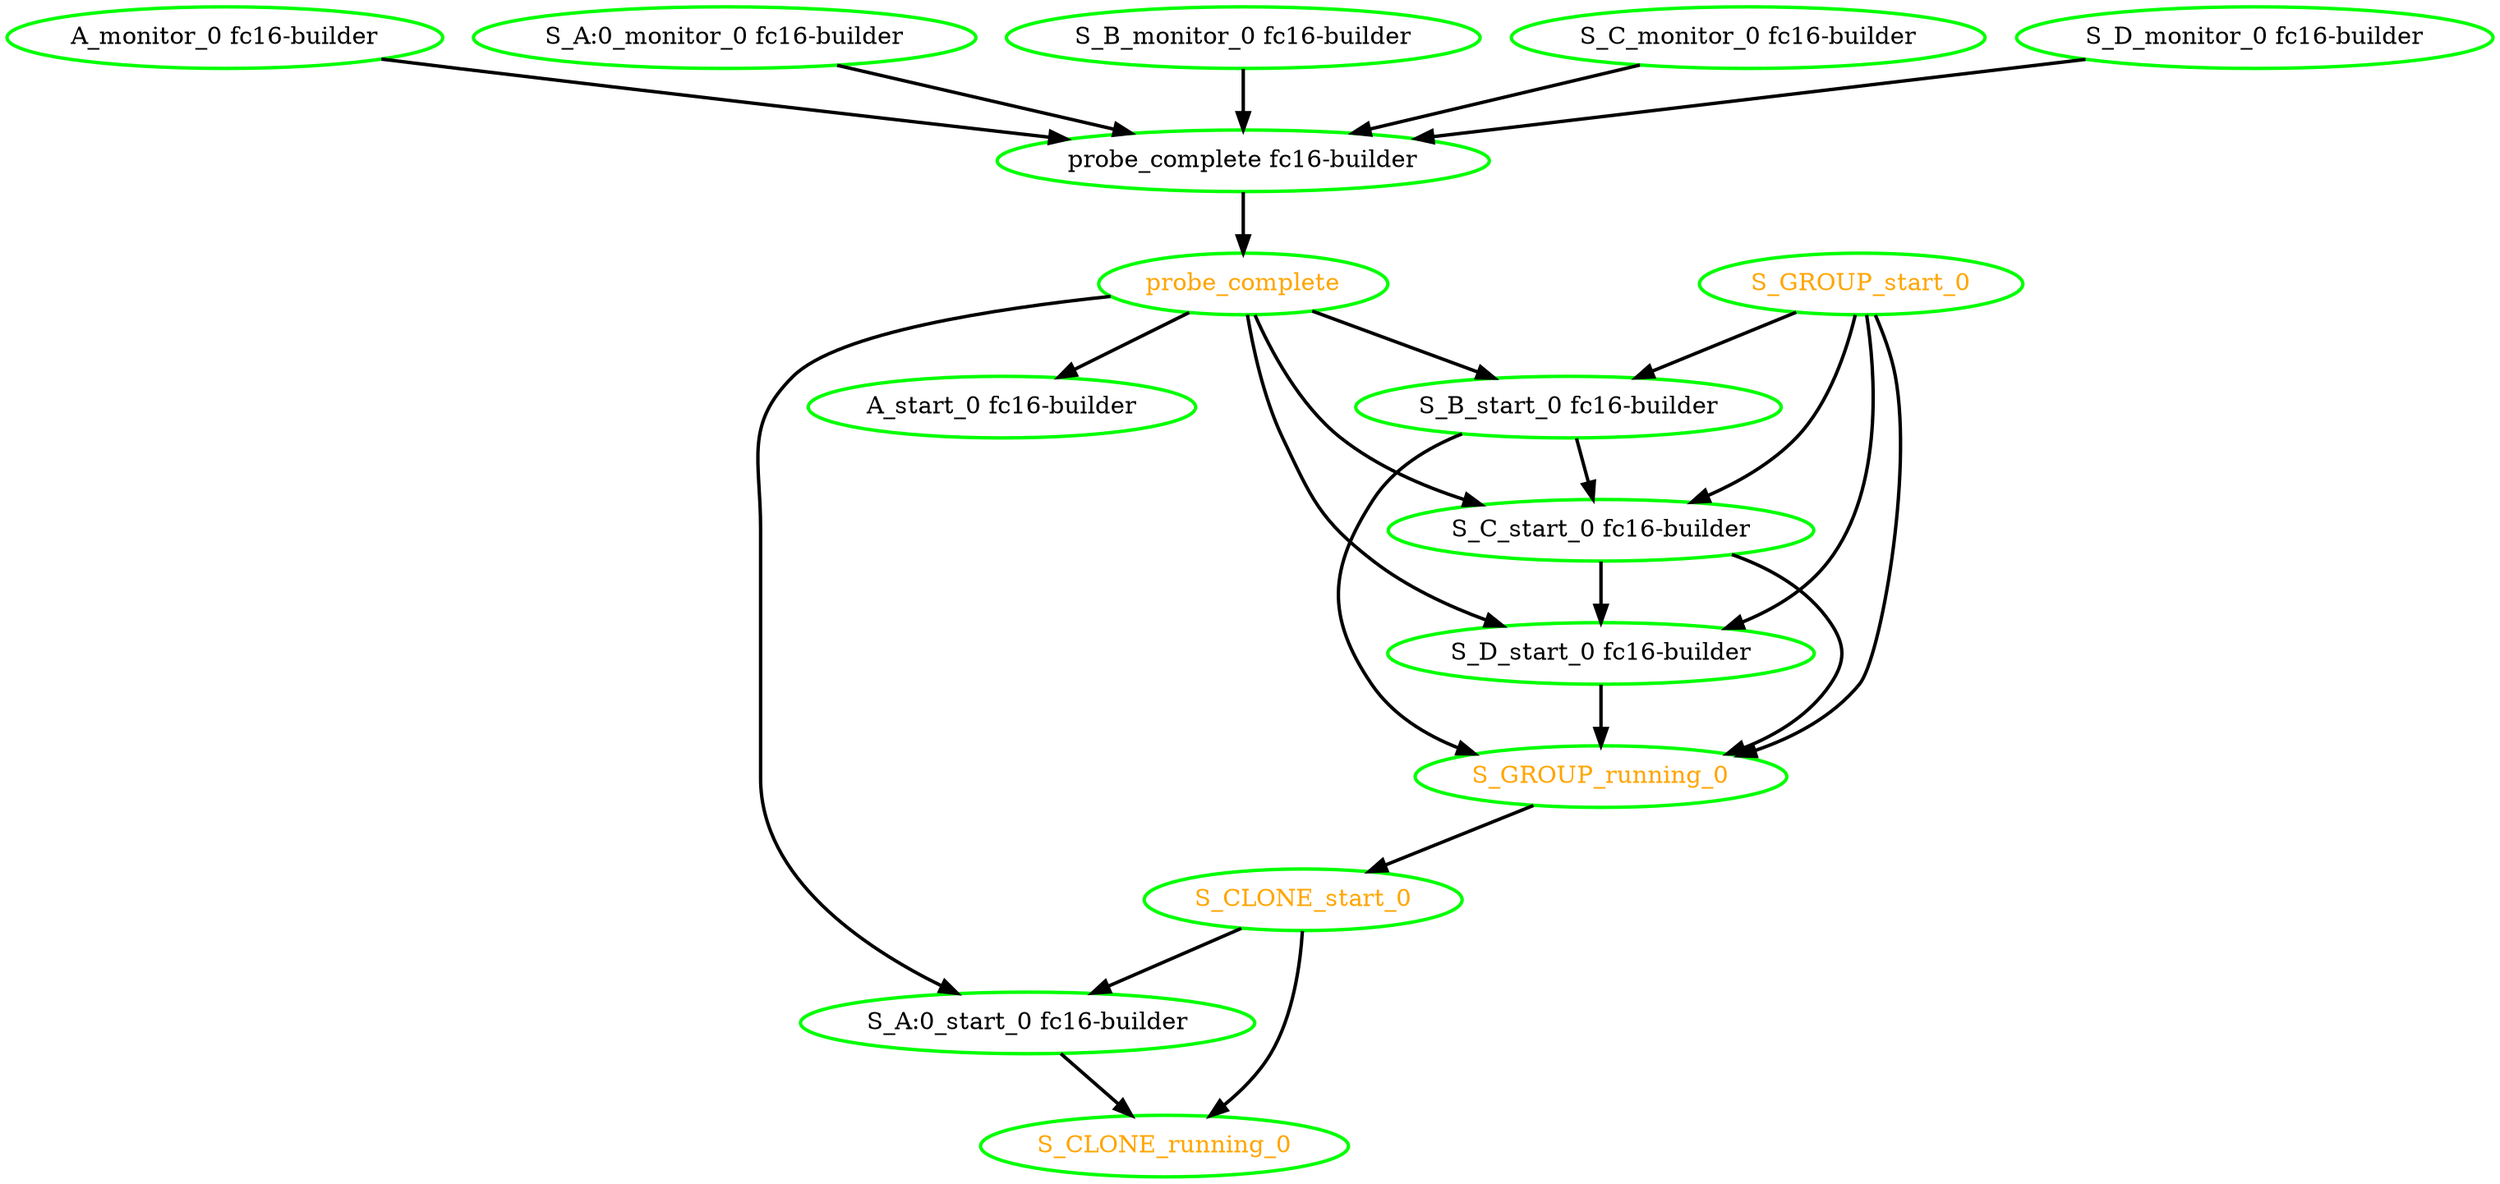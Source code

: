  digraph "g" {
"A_monitor_0 fc16-builder" -> "probe_complete fc16-builder" [ style = bold]
"A_monitor_0 fc16-builder" [ style=bold color="green" fontcolor="black"]
"A_start_0 fc16-builder" [ style=bold color="green" fontcolor="black"]
"S_A:0_monitor_0 fc16-builder" -> "probe_complete fc16-builder" [ style = bold]
"S_A:0_monitor_0 fc16-builder" [ style=bold color="green" fontcolor="black"]
"S_A:0_start_0 fc16-builder" -> "S_CLONE_running_0" [ style = bold]
"S_A:0_start_0 fc16-builder" [ style=bold color="green" fontcolor="black"]
"S_B_monitor_0 fc16-builder" -> "probe_complete fc16-builder" [ style = bold]
"S_B_monitor_0 fc16-builder" [ style=bold color="green" fontcolor="black"]
"S_B_start_0 fc16-builder" -> "S_C_start_0 fc16-builder" [ style = bold]
"S_B_start_0 fc16-builder" -> "S_GROUP_running_0" [ style = bold]
"S_B_start_0 fc16-builder" [ style=bold color="green" fontcolor="black"]
"S_CLONE_running_0" [ style=bold color="green" fontcolor="orange"]
"S_CLONE_start_0" -> "S_A:0_start_0 fc16-builder" [ style = bold]
"S_CLONE_start_0" -> "S_CLONE_running_0" [ style = bold]
"S_CLONE_start_0" [ style=bold color="green" fontcolor="orange"]
"S_C_monitor_0 fc16-builder" -> "probe_complete fc16-builder" [ style = bold]
"S_C_monitor_0 fc16-builder" [ style=bold color="green" fontcolor="black"]
"S_C_start_0 fc16-builder" -> "S_D_start_0 fc16-builder" [ style = bold]
"S_C_start_0 fc16-builder" -> "S_GROUP_running_0" [ style = bold]
"S_C_start_0 fc16-builder" [ style=bold color="green" fontcolor="black"]
"S_D_monitor_0 fc16-builder" -> "probe_complete fc16-builder" [ style = bold]
"S_D_monitor_0 fc16-builder" [ style=bold color="green" fontcolor="black"]
"S_D_start_0 fc16-builder" -> "S_GROUP_running_0" [ style = bold]
"S_D_start_0 fc16-builder" [ style=bold color="green" fontcolor="black"]
"S_GROUP_running_0" -> "S_CLONE_start_0" [ style = bold]
"S_GROUP_running_0" [ style=bold color="green" fontcolor="orange"]
"S_GROUP_start_0" -> "S_B_start_0 fc16-builder" [ style = bold]
"S_GROUP_start_0" -> "S_C_start_0 fc16-builder" [ style = bold]
"S_GROUP_start_0" -> "S_D_start_0 fc16-builder" [ style = bold]
"S_GROUP_start_0" -> "S_GROUP_running_0" [ style = bold]
"S_GROUP_start_0" [ style=bold color="green" fontcolor="orange"]
"probe_complete fc16-builder" -> "probe_complete" [ style = bold]
"probe_complete fc16-builder" [ style=bold color="green" fontcolor="black"]
"probe_complete" -> "A_start_0 fc16-builder" [ style = bold]
"probe_complete" -> "S_A:0_start_0 fc16-builder" [ style = bold]
"probe_complete" -> "S_B_start_0 fc16-builder" [ style = bold]
"probe_complete" -> "S_C_start_0 fc16-builder" [ style = bold]
"probe_complete" -> "S_D_start_0 fc16-builder" [ style = bold]
"probe_complete" [ style=bold color="green" fontcolor="orange"]
}

